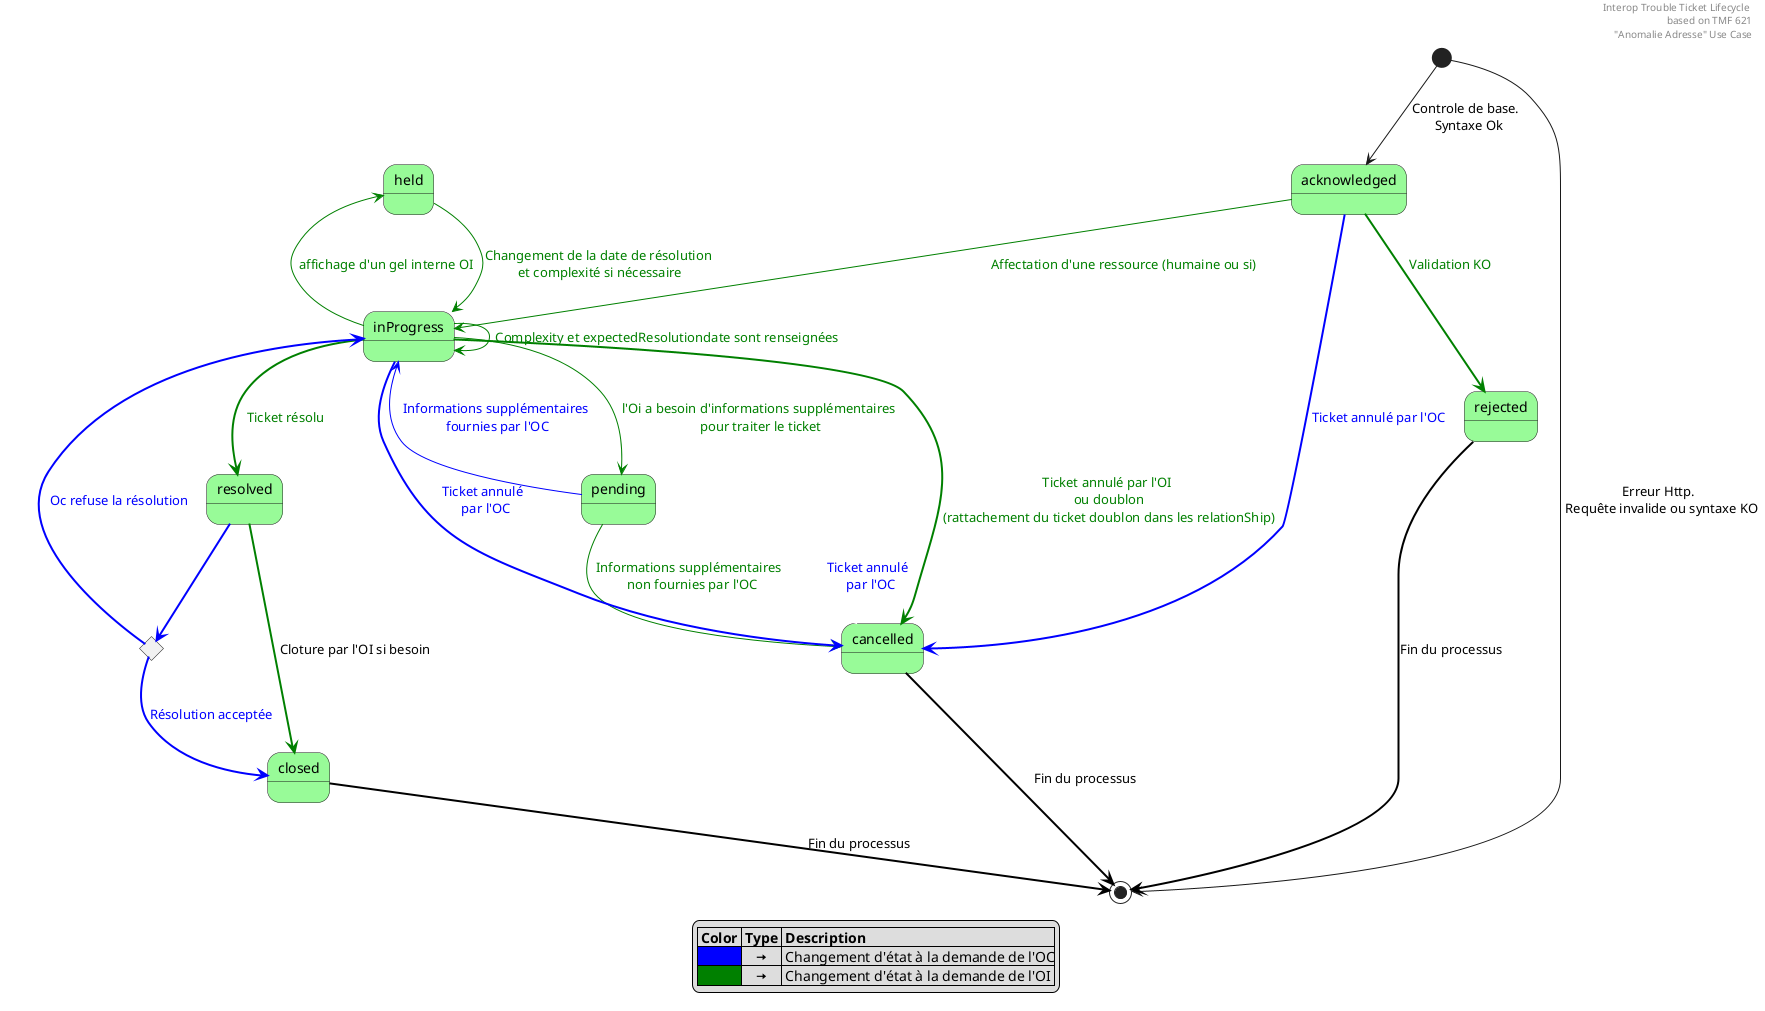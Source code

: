 @startuml
header Interop Trouble Ticket Lifecycle \nbased on TMF 621\n"Anomalie Adresse" Use Case


state acknowledged #palegreen
state inProgress #palegreen
state closed #palegreen
state rejected #palegreen
state cancelled #palegreen
state resolved #palegreen
state choice <<choice>>
state held #palegreen
state pending #palegreen

[*] --> acknowledged: Controle de base. \n Syntaxe Ok
[*] --> [*]: Erreur Http. \n Requête invalide ou syntaxe KO

acknowledged -[#green]-> inProgress: <color:#green>Affectation d'une ressource (humaine ou si)
acknowledged -[bold,#green]-> rejected: <color:#green>Validation KO
acknowledged -[bold,#blue]-> cancelled: <color:#blue>Ticket annulé par l'OC

inProgress -[#green]-> pending: <color:#green>l'Oi a besoin d'informations supplémentaires\n<color:#green> pour traiter le ticket
pending -right[#green]-> cancelled: <color:#green>Informations supplémentaires \n <color:#green>non fournies par l'OC
pending -[#bue]-> cancelled: <color:#blue>Ticket annulé \n<color:#blue> par l'OC
pending -[#blue]-> inProgress: <color:#blue>Informations supplémentaires \n<color:#blue>fournies par l'OC
inProgress -[bold,#green]-> cancelled: <color:#green>Ticket annulé par l'OI \n<color:#green> ou doublon \n<color:#green>(rattachement du ticket doublon dans les relationShip)
inProgress -[bold,#blue]-> cancelled: <color:#blue>Ticket annulé \n<color:#blue> par l'OC
inProgress -[bold,#green]-> resolved: <color:#green>Ticket résolu
inProgress -up[#green]-> held: <color:#green>affichage d'un gel interne OI
inProgress -[#green]-> inProgress : <color:#green>Complexity et expectedResolutiondate sont renseignées
held -[#green]-> inProgress: <color:#green>Changement de la date de résolution\n<color:#green> et complexité si nécessaire

resolved -[bold,#blue]-> choice
resolved -[bold,#green]-> closed: Cloture par l'OI si besoin
choice -[bold,#blue]-> inProgress: <color:#blue>Oc refuse la résolution
choice -[bold,#blue]-> closed: <color:#blue>Résolution acceptée

closed -[bold,#black]-> [*]: Fin du processus
cancelled -[bold,#black]-> [*]: Fin du processus
rejected -[bold,#black]-> [*]: Fin du processus

legend
    |= Color |= Type |= Description |
    |<#blue>|    <&arrow-right> | Changement d'état à la demande de l'OC|
    |<#green>|    <&arrow-right> | Changement d'état à la demande de l'OI |
endlegend

@enduml
